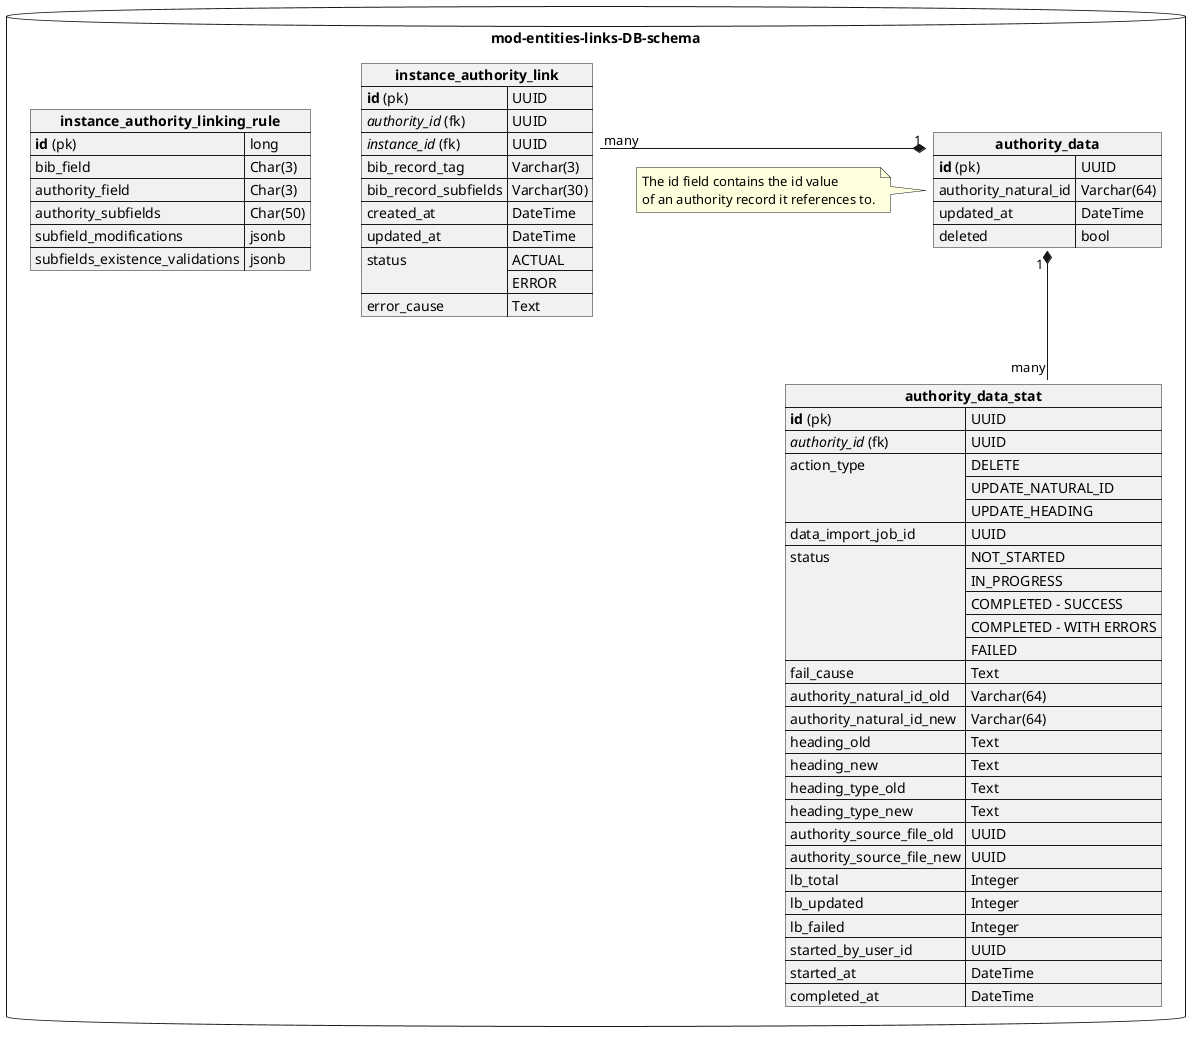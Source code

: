@startuml

hide circles

'skinparam linetype polyline
skinparam linetype ortho

package mod-entities-links-DB-schema <<Database>> {
    json "**authority_data**" as authority_data {
        "**id** (pk)":"UUID",
        "authority_natural_id":"Varchar(64)",
        "updated_at":"DateTime",
        "deleted":"bool"
    }

    note left of authority_data
        The id field contains the id value
        of an authority record it references to.
    end note

    json "**authority_data_stat**" as authority_data_stat {
        "**id** (pk)":"UUID",
        "//authority_id// (fk)":"UUID",
        "action_type":["DELETE", "UPDATE_NATURAL_ID", "UPDATE_HEADING"],
        "data_import_job_id":"UUID",
        "status":["NOT_STARTED", "IN_PROGRESS", "COMPLETED - SUCCESS", "COMPLETED - WITH ERRORS", "FAILED"],
        "fail_cause":"Text",
        "authority_natural_id_old":"Varchar(64)",
        "authority_natural_id_new":"Varchar(64)",
        "heading_old":"Text",
        "heading_new":"Text",
        "heading_type_old":"Text",
        "heading_type_new":"Text",
        "authority_source_file_old":"UUID",
        "authority_source_file_new":"UUID",
        "lb_total":"Integer",
        "lb_updated":"Integer",
        "lb_failed":"Integer",
        "started_by_user_id":"UUID",
        "started_at":"DateTime",
        "completed_at ":"DateTime"
    }

    json "**instance_authority_link**" as instance_authority_link {
        "**id** (pk)":"UUID",
        "//authority_id// (fk)":"UUID",
        "//instance_id// (fk)":"UUID",
        "bib_record_tag":"Varchar(3)",
        "bib_record_subfields":"Varchar(30)",
        "created_at":"DateTime",
        "updated_at":"DateTime",
        "status":["ACTUAL", "ERROR"],
        "error_cause":"Text"
    }

    json "**instance_authority_linking_rule**" as linking_rules {
        "**id** (pk)":"long",
        "bib_field":"Char(3)",
        "authority_field":"Char(3)",
        "authority_subfields":"Char(50)",
        "subfield_modifications": "jsonb",
        "subfields_existence_validations": "jsonb"
    }
}

authority_data " 1 " *-left-- " many " instance_authority_link
authority_data " 1 " *-- " many " authority_data_stat

@enduml
